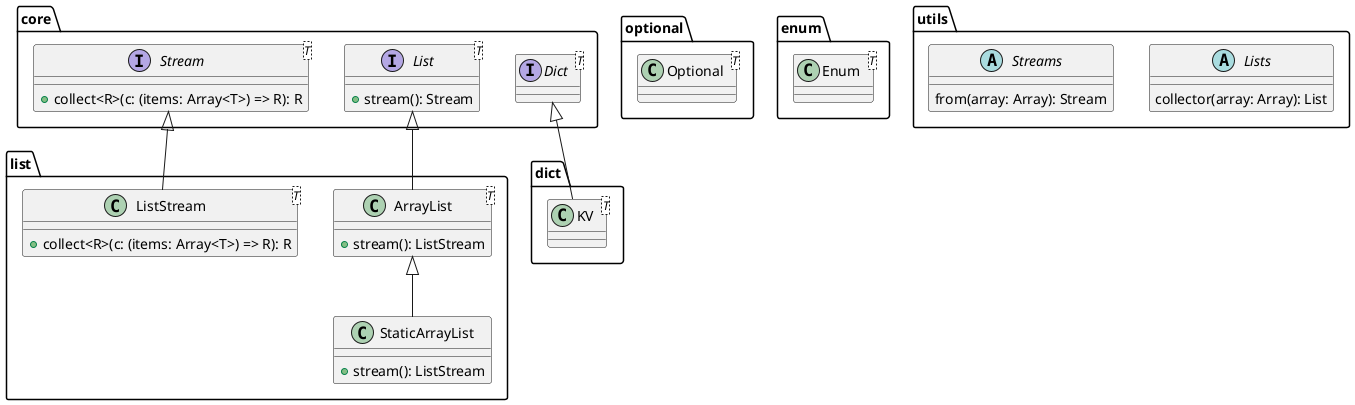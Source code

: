 @startuml


package core {
    interface List<T>{
        + stream(): Stream
    }
    interface Stream<T> {
        + collect<R>(c: (items: Array<T>) => R): R
    }
    interface Dict<T> {
    }
}

package list {
    class ArrayList<T> {
        + stream(): ListStream
    }
    class StaticArrayList {
        + stream(): ListStream
    }
    class ListStream<T> {
        + collect<R>(c: (items: Array<T>) => R): R
    }
}

package dict {
    class KV<T> {
    }
}

package optional {
    class Optional<T>
}

package enum {
    class Enum<T>
}

package utils {

    abstract Lists {
        collector(array: Array): List
    }

    abstract Streams {
        from(array: Array): Stream
    }
}


List <|-- ArrayList
ArrayList <|-- StaticArrayList
Stream <|-- ListStream
Dict <|-- KV

@enduml